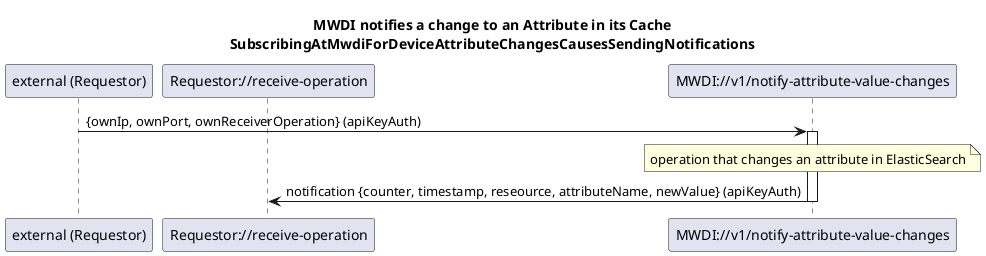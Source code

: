 @startuml 120_MwdiNotifiesAttributeChange
skinparam responseMessageBelowArrow true

title 
MWDI notifies a change to an Attribute in its Cache
SubscribingAtMwdiForDeviceAttributeChangesCausesSendingNotifications
end title

participant "external (Requestor)" as external
participant "Requestor://receive-operation" as receiverOperation
participant "MWDI://v1/notify-attribute-value-changes" as notifyAttributeChange

external -> notifyAttributeChange: {ownIp, ownPort, ownReceiverOperation} (apiKeyAuth)
activate notifyAttributeChange

note over notifyAttributeChange: operation that changes an attribute in ElasticSearch

notifyAttributeChange -> receiverOperation: notification {counter, timestamp, reseource, attributeName, newValue} (apiKeyAuth)
deactivate notifyAttributeChange

@enduml